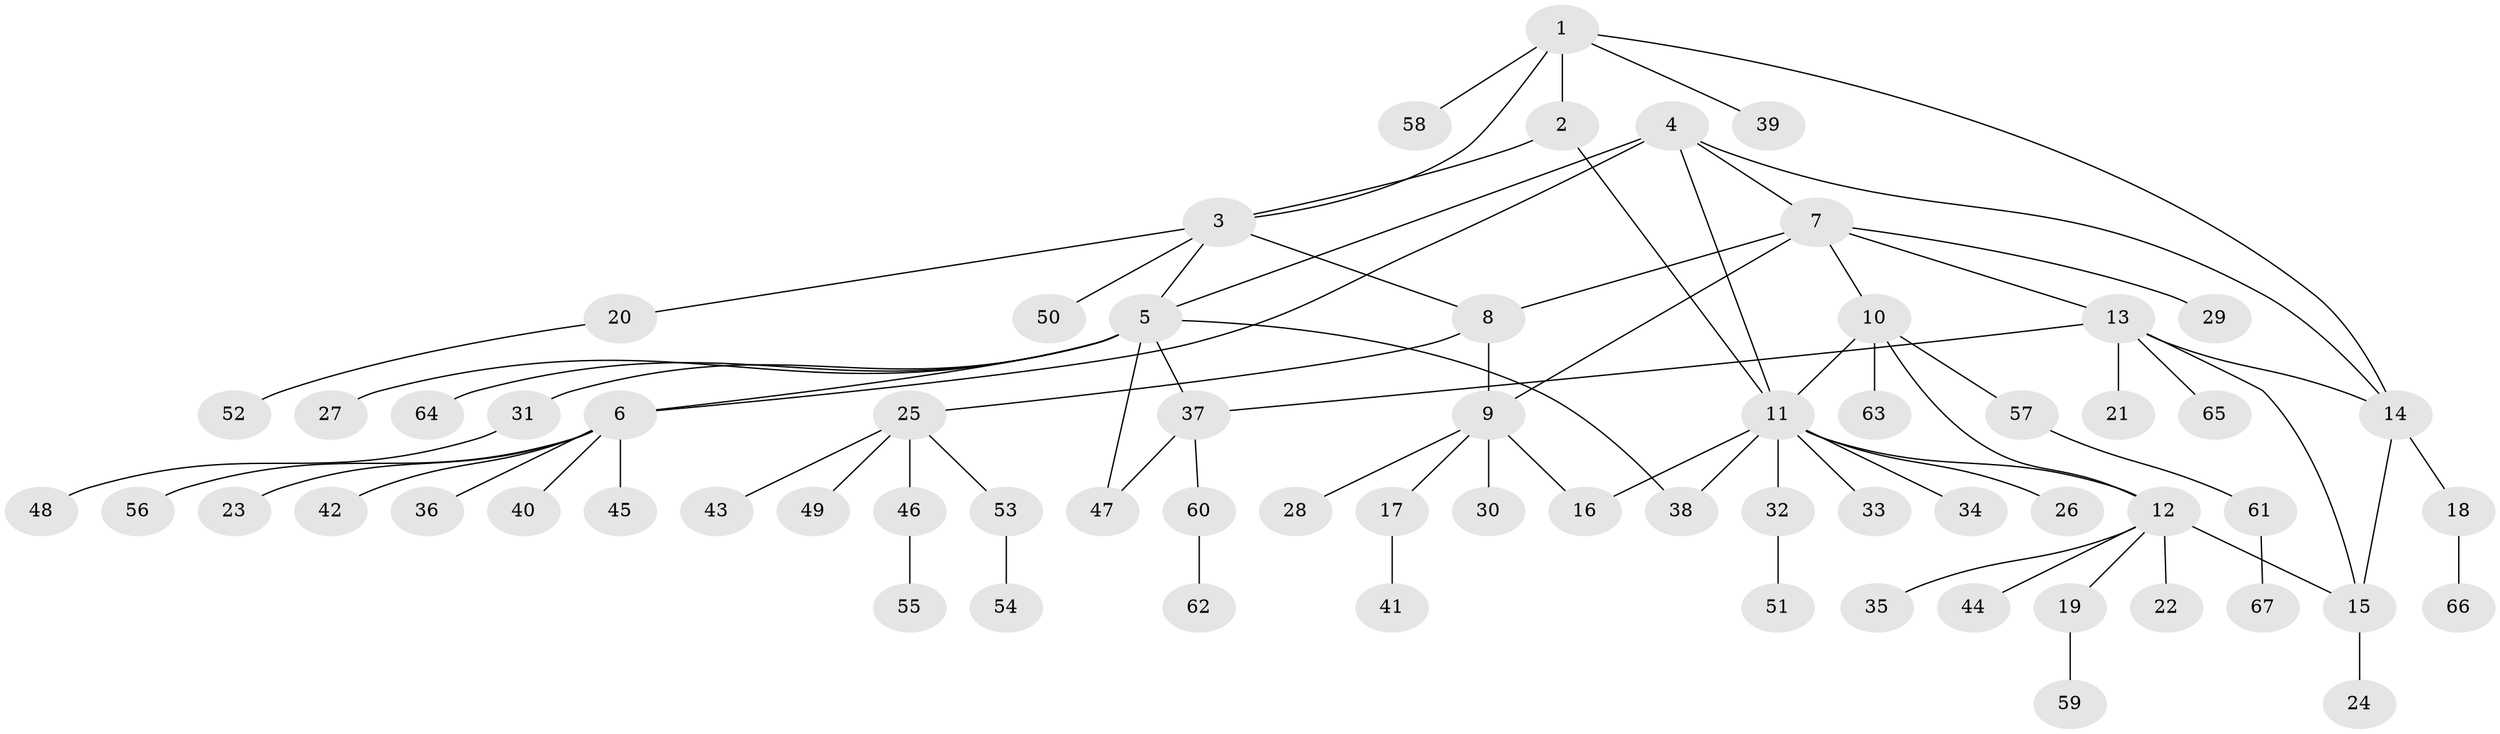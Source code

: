 // Generated by graph-tools (version 1.1) at 2025/26/03/09/25 03:26:37]
// undirected, 67 vertices, 81 edges
graph export_dot {
graph [start="1"]
  node [color=gray90,style=filled];
  1;
  2;
  3;
  4;
  5;
  6;
  7;
  8;
  9;
  10;
  11;
  12;
  13;
  14;
  15;
  16;
  17;
  18;
  19;
  20;
  21;
  22;
  23;
  24;
  25;
  26;
  27;
  28;
  29;
  30;
  31;
  32;
  33;
  34;
  35;
  36;
  37;
  38;
  39;
  40;
  41;
  42;
  43;
  44;
  45;
  46;
  47;
  48;
  49;
  50;
  51;
  52;
  53;
  54;
  55;
  56;
  57;
  58;
  59;
  60;
  61;
  62;
  63;
  64;
  65;
  66;
  67;
  1 -- 2;
  1 -- 3;
  1 -- 14;
  1 -- 39;
  1 -- 58;
  2 -- 3;
  2 -- 11;
  3 -- 5;
  3 -- 8;
  3 -- 20;
  3 -- 50;
  4 -- 5;
  4 -- 6;
  4 -- 7;
  4 -- 11;
  4 -- 14;
  5 -- 6;
  5 -- 27;
  5 -- 31;
  5 -- 37;
  5 -- 38;
  5 -- 47;
  5 -- 64;
  6 -- 23;
  6 -- 36;
  6 -- 40;
  6 -- 42;
  6 -- 45;
  6 -- 56;
  7 -- 8;
  7 -- 9;
  7 -- 10;
  7 -- 13;
  7 -- 29;
  8 -- 9;
  8 -- 25;
  9 -- 16;
  9 -- 17;
  9 -- 28;
  9 -- 30;
  10 -- 11;
  10 -- 12;
  10 -- 57;
  10 -- 63;
  11 -- 12;
  11 -- 16;
  11 -- 26;
  11 -- 32;
  11 -- 33;
  11 -- 34;
  11 -- 38;
  12 -- 15;
  12 -- 19;
  12 -- 22;
  12 -- 35;
  12 -- 44;
  13 -- 14;
  13 -- 15;
  13 -- 21;
  13 -- 37;
  13 -- 65;
  14 -- 15;
  14 -- 18;
  15 -- 24;
  17 -- 41;
  18 -- 66;
  19 -- 59;
  20 -- 52;
  25 -- 43;
  25 -- 46;
  25 -- 49;
  25 -- 53;
  31 -- 48;
  32 -- 51;
  37 -- 47;
  37 -- 60;
  46 -- 55;
  53 -- 54;
  57 -- 61;
  60 -- 62;
  61 -- 67;
}
